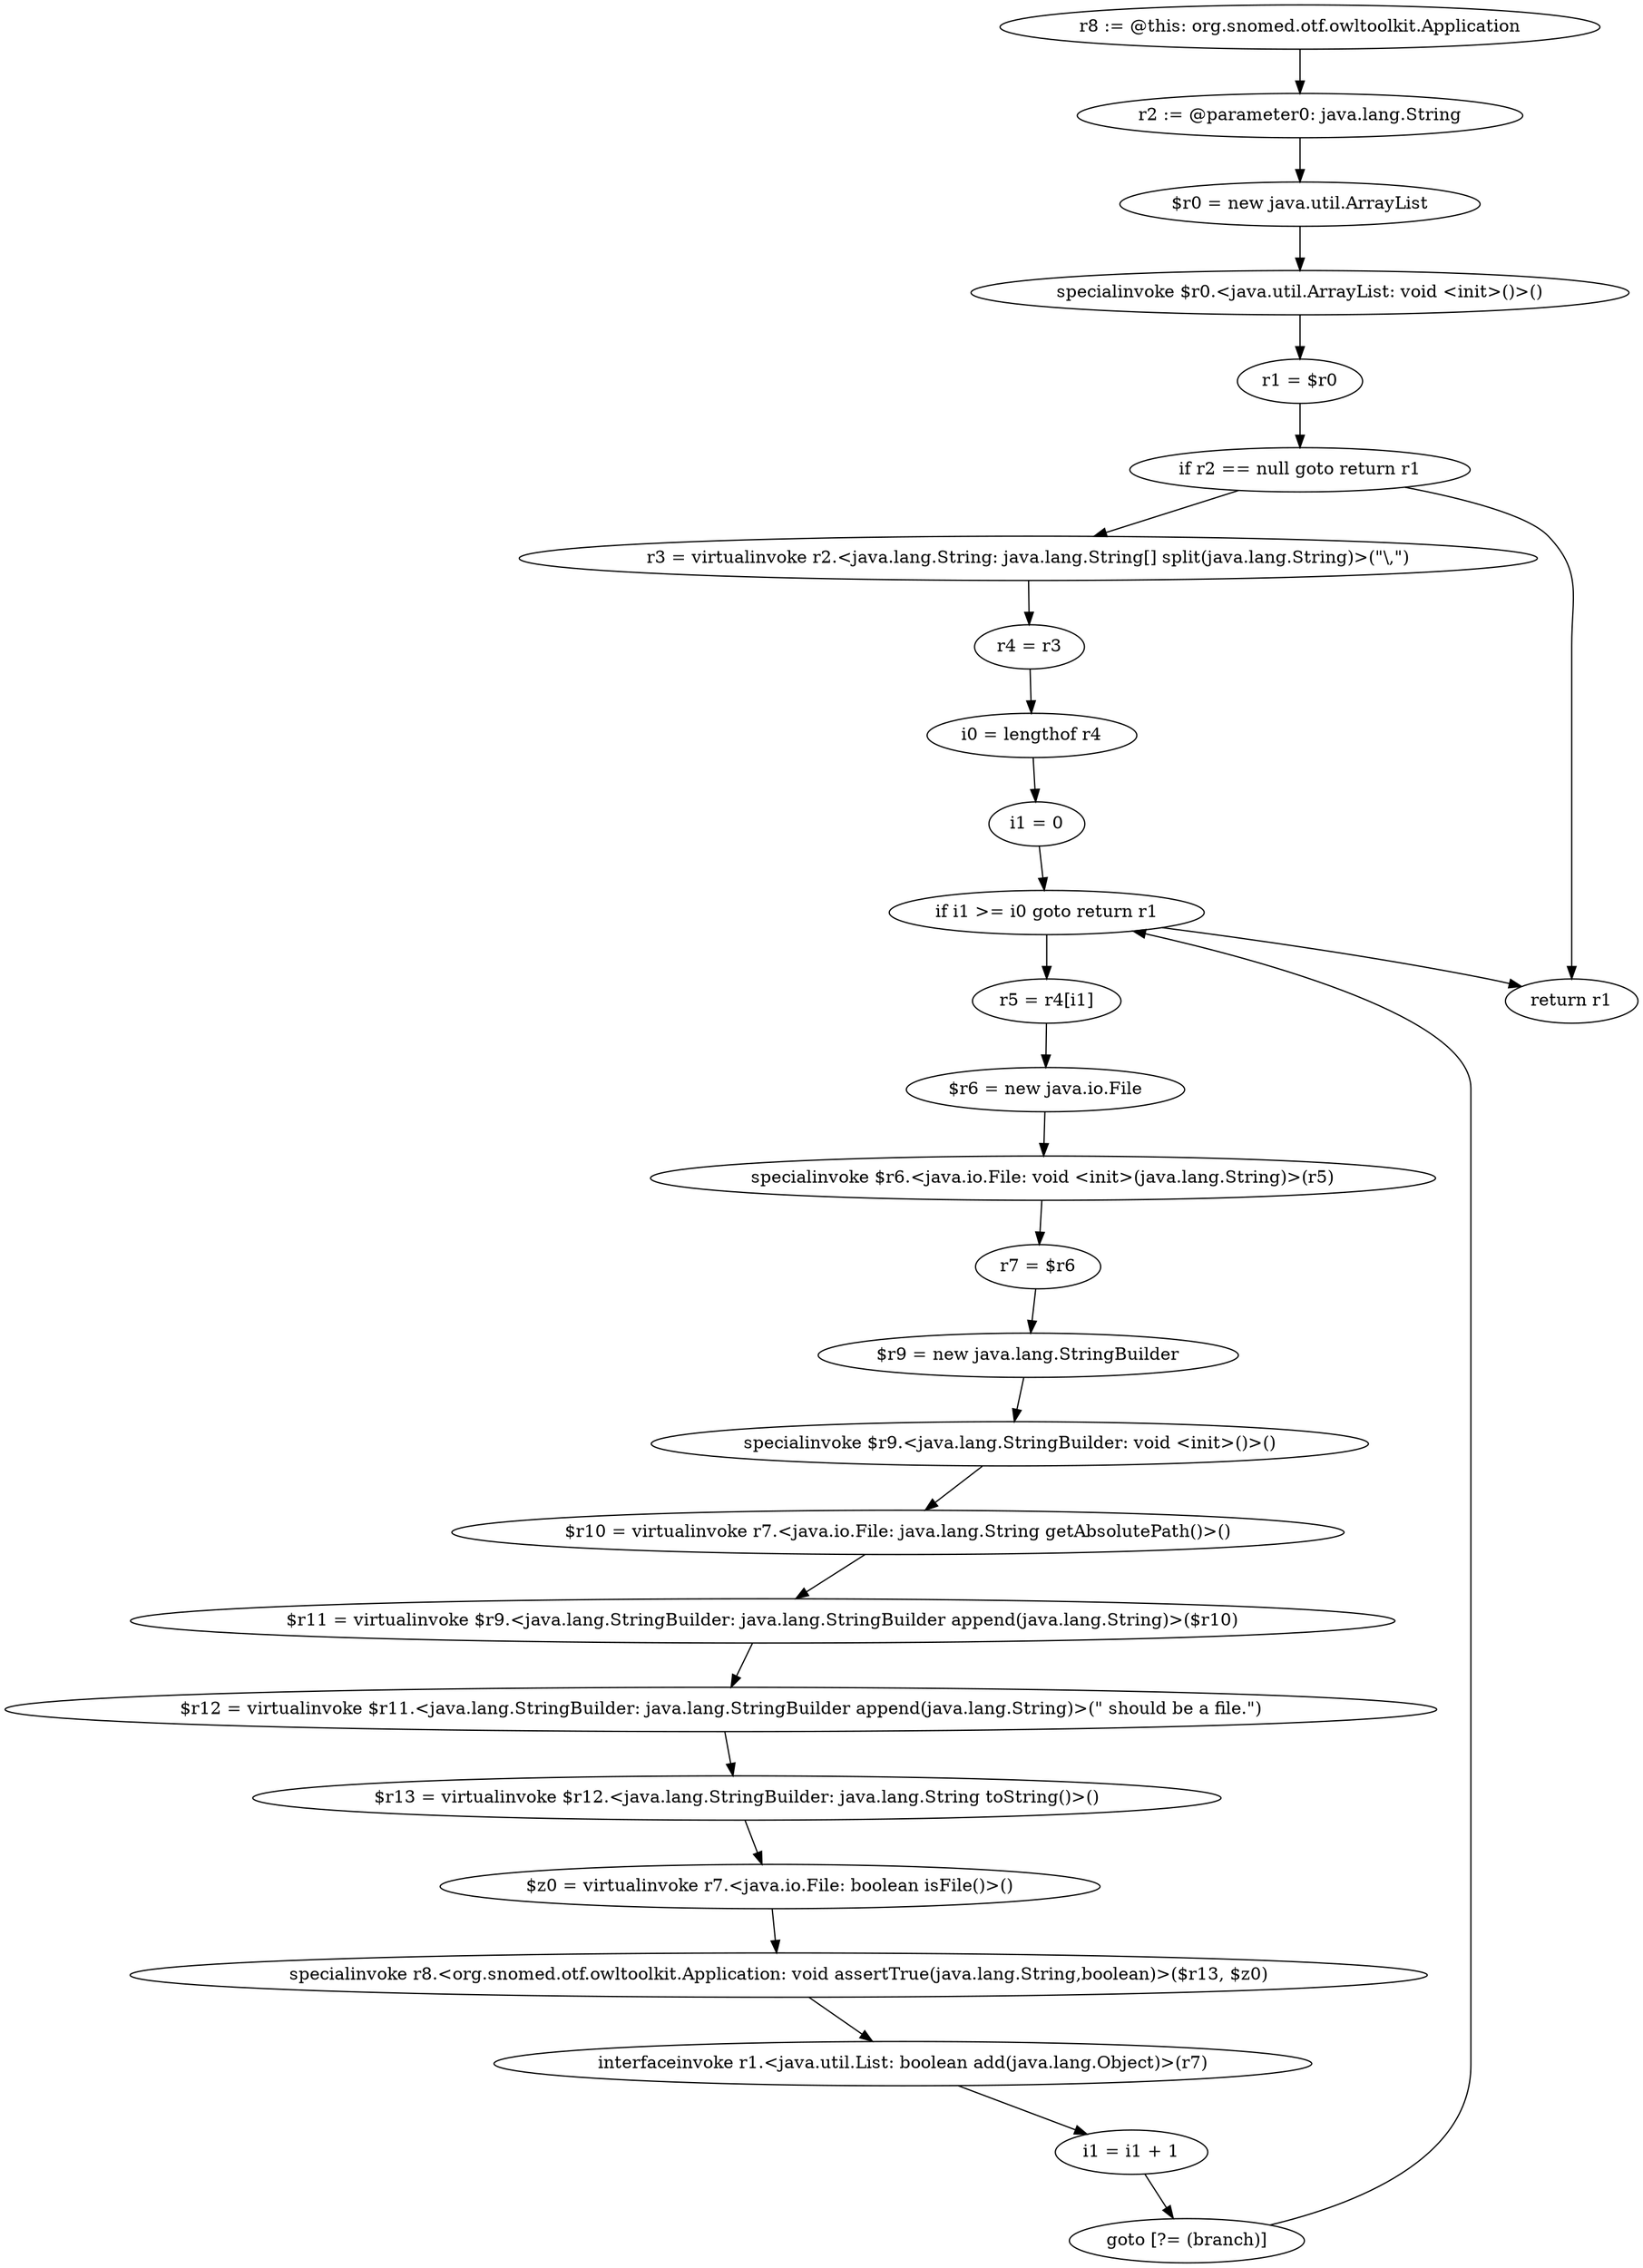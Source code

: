 digraph "unitGraph" {
    "r8 := @this: org.snomed.otf.owltoolkit.Application"
    "r2 := @parameter0: java.lang.String"
    "$r0 = new java.util.ArrayList"
    "specialinvoke $r0.<java.util.ArrayList: void <init>()>()"
    "r1 = $r0"
    "if r2 == null goto return r1"
    "r3 = virtualinvoke r2.<java.lang.String: java.lang.String[] split(java.lang.String)>(\"\\,\")"
    "r4 = r3"
    "i0 = lengthof r4"
    "i1 = 0"
    "if i1 >= i0 goto return r1"
    "r5 = r4[i1]"
    "$r6 = new java.io.File"
    "specialinvoke $r6.<java.io.File: void <init>(java.lang.String)>(r5)"
    "r7 = $r6"
    "$r9 = new java.lang.StringBuilder"
    "specialinvoke $r9.<java.lang.StringBuilder: void <init>()>()"
    "$r10 = virtualinvoke r7.<java.io.File: java.lang.String getAbsolutePath()>()"
    "$r11 = virtualinvoke $r9.<java.lang.StringBuilder: java.lang.StringBuilder append(java.lang.String)>($r10)"
    "$r12 = virtualinvoke $r11.<java.lang.StringBuilder: java.lang.StringBuilder append(java.lang.String)>(\" should be a file.\")"
    "$r13 = virtualinvoke $r12.<java.lang.StringBuilder: java.lang.String toString()>()"
    "$z0 = virtualinvoke r7.<java.io.File: boolean isFile()>()"
    "specialinvoke r8.<org.snomed.otf.owltoolkit.Application: void assertTrue(java.lang.String,boolean)>($r13, $z0)"
    "interfaceinvoke r1.<java.util.List: boolean add(java.lang.Object)>(r7)"
    "i1 = i1 + 1"
    "goto [?= (branch)]"
    "return r1"
    "r8 := @this: org.snomed.otf.owltoolkit.Application"->"r2 := @parameter0: java.lang.String";
    "r2 := @parameter0: java.lang.String"->"$r0 = new java.util.ArrayList";
    "$r0 = new java.util.ArrayList"->"specialinvoke $r0.<java.util.ArrayList: void <init>()>()";
    "specialinvoke $r0.<java.util.ArrayList: void <init>()>()"->"r1 = $r0";
    "r1 = $r0"->"if r2 == null goto return r1";
    "if r2 == null goto return r1"->"r3 = virtualinvoke r2.<java.lang.String: java.lang.String[] split(java.lang.String)>(\"\\,\")";
    "if r2 == null goto return r1"->"return r1";
    "r3 = virtualinvoke r2.<java.lang.String: java.lang.String[] split(java.lang.String)>(\"\\,\")"->"r4 = r3";
    "r4 = r3"->"i0 = lengthof r4";
    "i0 = lengthof r4"->"i1 = 0";
    "i1 = 0"->"if i1 >= i0 goto return r1";
    "if i1 >= i0 goto return r1"->"r5 = r4[i1]";
    "if i1 >= i0 goto return r1"->"return r1";
    "r5 = r4[i1]"->"$r6 = new java.io.File";
    "$r6 = new java.io.File"->"specialinvoke $r6.<java.io.File: void <init>(java.lang.String)>(r5)";
    "specialinvoke $r6.<java.io.File: void <init>(java.lang.String)>(r5)"->"r7 = $r6";
    "r7 = $r6"->"$r9 = new java.lang.StringBuilder";
    "$r9 = new java.lang.StringBuilder"->"specialinvoke $r9.<java.lang.StringBuilder: void <init>()>()";
    "specialinvoke $r9.<java.lang.StringBuilder: void <init>()>()"->"$r10 = virtualinvoke r7.<java.io.File: java.lang.String getAbsolutePath()>()";
    "$r10 = virtualinvoke r7.<java.io.File: java.lang.String getAbsolutePath()>()"->"$r11 = virtualinvoke $r9.<java.lang.StringBuilder: java.lang.StringBuilder append(java.lang.String)>($r10)";
    "$r11 = virtualinvoke $r9.<java.lang.StringBuilder: java.lang.StringBuilder append(java.lang.String)>($r10)"->"$r12 = virtualinvoke $r11.<java.lang.StringBuilder: java.lang.StringBuilder append(java.lang.String)>(\" should be a file.\")";
    "$r12 = virtualinvoke $r11.<java.lang.StringBuilder: java.lang.StringBuilder append(java.lang.String)>(\" should be a file.\")"->"$r13 = virtualinvoke $r12.<java.lang.StringBuilder: java.lang.String toString()>()";
    "$r13 = virtualinvoke $r12.<java.lang.StringBuilder: java.lang.String toString()>()"->"$z0 = virtualinvoke r7.<java.io.File: boolean isFile()>()";
    "$z0 = virtualinvoke r7.<java.io.File: boolean isFile()>()"->"specialinvoke r8.<org.snomed.otf.owltoolkit.Application: void assertTrue(java.lang.String,boolean)>($r13, $z0)";
    "specialinvoke r8.<org.snomed.otf.owltoolkit.Application: void assertTrue(java.lang.String,boolean)>($r13, $z0)"->"interfaceinvoke r1.<java.util.List: boolean add(java.lang.Object)>(r7)";
    "interfaceinvoke r1.<java.util.List: boolean add(java.lang.Object)>(r7)"->"i1 = i1 + 1";
    "i1 = i1 + 1"->"goto [?= (branch)]";
    "goto [?= (branch)]"->"if i1 >= i0 goto return r1";
}
